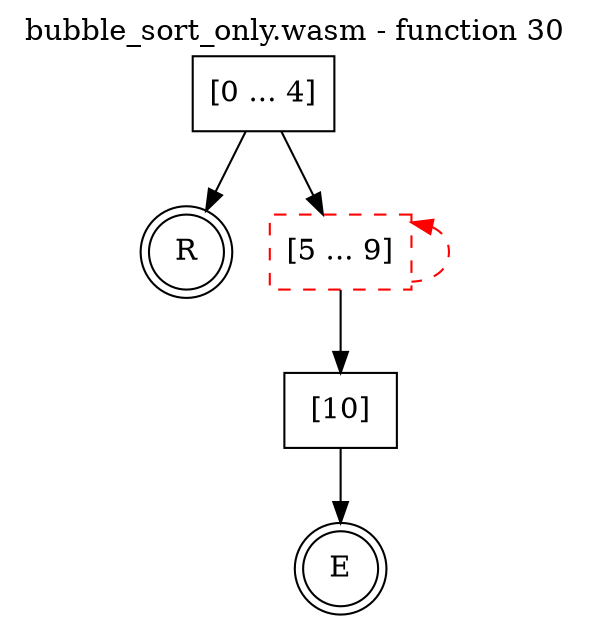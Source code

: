 digraph finite_state_machine {
    label = "bubble_sort_only.wasm - function 30"
    labelloc =  t
    labelfontsize = 16
    labelfontcolor = black
    labelfontname = "Helvetica"
    node [shape = doublecircle]; E R ;
    node [shape = box];
    node [shape=box, color=black, style=solid] 0[label="[0 ... 4]"]
    node [shape=box, color=red, style=dashed] 5[label="[5 ... 9]"]
    node [shape=box, color=black, style=solid] 10[label="[10]"]
    node [shape=box, color=black, style=solid] R[label="R"]
    0 -> 5;
    0 -> R;
    5 -> 10;
    5 -> 5[style="dashed" color="red" dir=back];
    10 -> E;
}
